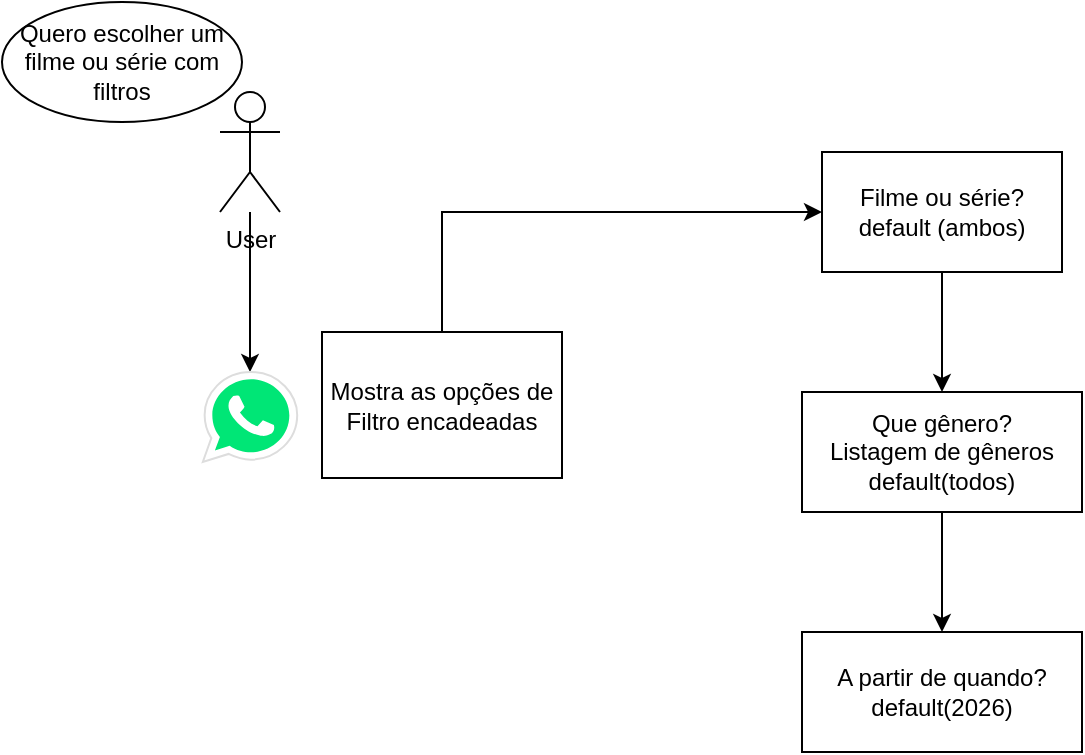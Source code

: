 <mxfile version="23.1.3" type="github">
  <diagram name="Page-1" id="z3uIDyGecTTQ6y1Qb607">
    <mxGraphModel dx="1195" dy="660" grid="1" gridSize="10" guides="1" tooltips="1" connect="1" arrows="1" fold="1" page="1" pageScale="1" pageWidth="827" pageHeight="1169" math="0" shadow="0">
      <root>
        <mxCell id="0" />
        <mxCell id="1" parent="0" />
        <mxCell id="cnTBpwzU_P2CvcH9niUu-9" style="edgeStyle=orthogonalEdgeStyle;rounded=0;orthogonalLoop=1;jettySize=auto;html=1;" edge="1" parent="1" source="cnTBpwzU_P2CvcH9niUu-4" target="cnTBpwzU_P2CvcH9niUu-5">
          <mxGeometry relative="1" as="geometry" />
        </mxCell>
        <mxCell id="cnTBpwzU_P2CvcH9niUu-4" value="&lt;div&gt;User&lt;/div&gt;" style="shape=umlActor;verticalLabelPosition=bottom;verticalAlign=top;html=1;" vertex="1" parent="1">
          <mxGeometry x="399" y="130" width="30" height="60" as="geometry" />
        </mxCell>
        <mxCell id="cnTBpwzU_P2CvcH9niUu-5" value="" style="dashed=0;outlineConnect=0;html=1;align=center;labelPosition=center;verticalLabelPosition=bottom;verticalAlign=top;shape=mxgraph.weblogos.whatsapp;fillColor=#00E676;strokeColor=#dddddd" vertex="1" parent="1">
          <mxGeometry x="390.4" y="270" width="47.2" height="45" as="geometry" />
        </mxCell>
        <mxCell id="cnTBpwzU_P2CvcH9niUu-6" value="Quero escolher um filme ou série com filtros" style="ellipse;whiteSpace=wrap;html=1;" vertex="1" parent="1">
          <mxGeometry x="290" y="85" width="120" height="60" as="geometry" />
        </mxCell>
        <mxCell id="cnTBpwzU_P2CvcH9niUu-12" style="edgeStyle=orthogonalEdgeStyle;rounded=0;orthogonalLoop=1;jettySize=auto;html=1;entryX=0;entryY=0.5;entryDx=0;entryDy=0;" edge="1" parent="1" source="cnTBpwzU_P2CvcH9niUu-10" target="cnTBpwzU_P2CvcH9niUu-11">
          <mxGeometry relative="1" as="geometry">
            <Array as="points">
              <mxPoint x="510" y="190" />
            </Array>
          </mxGeometry>
        </mxCell>
        <mxCell id="cnTBpwzU_P2CvcH9niUu-10" value="Mostra as opções de Filtro encadeadas" style="rounded=0;whiteSpace=wrap;html=1;" vertex="1" parent="1">
          <mxGeometry x="450" y="250" width="120" height="73" as="geometry" />
        </mxCell>
        <mxCell id="cnTBpwzU_P2CvcH9niUu-14" style="edgeStyle=orthogonalEdgeStyle;rounded=0;orthogonalLoop=1;jettySize=auto;html=1;" edge="1" parent="1" source="cnTBpwzU_P2CvcH9niUu-11" target="cnTBpwzU_P2CvcH9niUu-13">
          <mxGeometry relative="1" as="geometry" />
        </mxCell>
        <mxCell id="cnTBpwzU_P2CvcH9niUu-11" value="&lt;div&gt;Filme ou série?&lt;/div&gt;&lt;div&gt;default (ambos)&lt;br&gt;&lt;/div&gt;" style="rounded=0;whiteSpace=wrap;html=1;" vertex="1" parent="1">
          <mxGeometry x="700" y="160" width="120" height="60" as="geometry" />
        </mxCell>
        <mxCell id="cnTBpwzU_P2CvcH9niUu-18" style="edgeStyle=orthogonalEdgeStyle;rounded=0;orthogonalLoop=1;jettySize=auto;html=1;" edge="1" parent="1" source="cnTBpwzU_P2CvcH9niUu-13" target="cnTBpwzU_P2CvcH9niUu-16">
          <mxGeometry relative="1" as="geometry" />
        </mxCell>
        <mxCell id="cnTBpwzU_P2CvcH9niUu-13" value="&lt;div&gt;Que gênero?&lt;/div&gt;&lt;div&gt;Listagem de gêneros&lt;/div&gt;&lt;div&gt;default(todos)&lt;br&gt;&lt;/div&gt;" style="rounded=0;whiteSpace=wrap;html=1;" vertex="1" parent="1">
          <mxGeometry x="690" y="280" width="140" height="60" as="geometry" />
        </mxCell>
        <mxCell id="cnTBpwzU_P2CvcH9niUu-16" value="&lt;div&gt;A partir de quando?&lt;/div&gt;&lt;div&gt;default(2026)&lt;br&gt;&lt;/div&gt;" style="rounded=0;whiteSpace=wrap;html=1;" vertex="1" parent="1">
          <mxGeometry x="690" y="400" width="140" height="60" as="geometry" />
        </mxCell>
      </root>
    </mxGraphModel>
  </diagram>
</mxfile>
